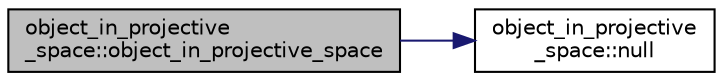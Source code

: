 digraph "object_in_projective_space::object_in_projective_space"
{
  edge [fontname="Helvetica",fontsize="10",labelfontname="Helvetica",labelfontsize="10"];
  node [fontname="Helvetica",fontsize="10",shape=record];
  rankdir="LR";
  Node0 [label="object_in_projective\l_space::object_in_projective_space",height=0.2,width=0.4,color="black", fillcolor="grey75", style="filled", fontcolor="black"];
  Node0 -> Node1 [color="midnightblue",fontsize="10",style="solid",fontname="Helvetica"];
  Node1 [label="object_in_projective\l_space::null",height=0.2,width=0.4,color="black", fillcolor="white", style="filled",URL="$d7/d08/classobject__in__projective__space.html#a07908386e9bb21615dc8415379b2f4e2"];
}
